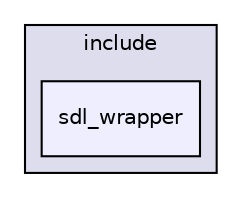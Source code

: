 digraph "/home/zachary/Documents/Projects/game-engine/include/sdl_wrapper" {
  compound=true
  node [ fontsize="10", fontname="Helvetica"];
  edge [ labelfontsize="10", labelfontname="Helvetica"];
  subgraph clusterdir_d44c64559bbebec7f509842c48db8b23 {
    graph [ bgcolor="#ddddee", pencolor="black", label="include" fontname="Helvetica", fontsize="10", URL="dir_d44c64559bbebec7f509842c48db8b23.html"]
  dir_a93e6e1601f3ab298450d3a6b6b001e4 [shape=box, label="sdl_wrapper", style="filled", fillcolor="#eeeeff", pencolor="black", URL="dir_a93e6e1601f3ab298450d3a6b6b001e4.html"];
  }
}

